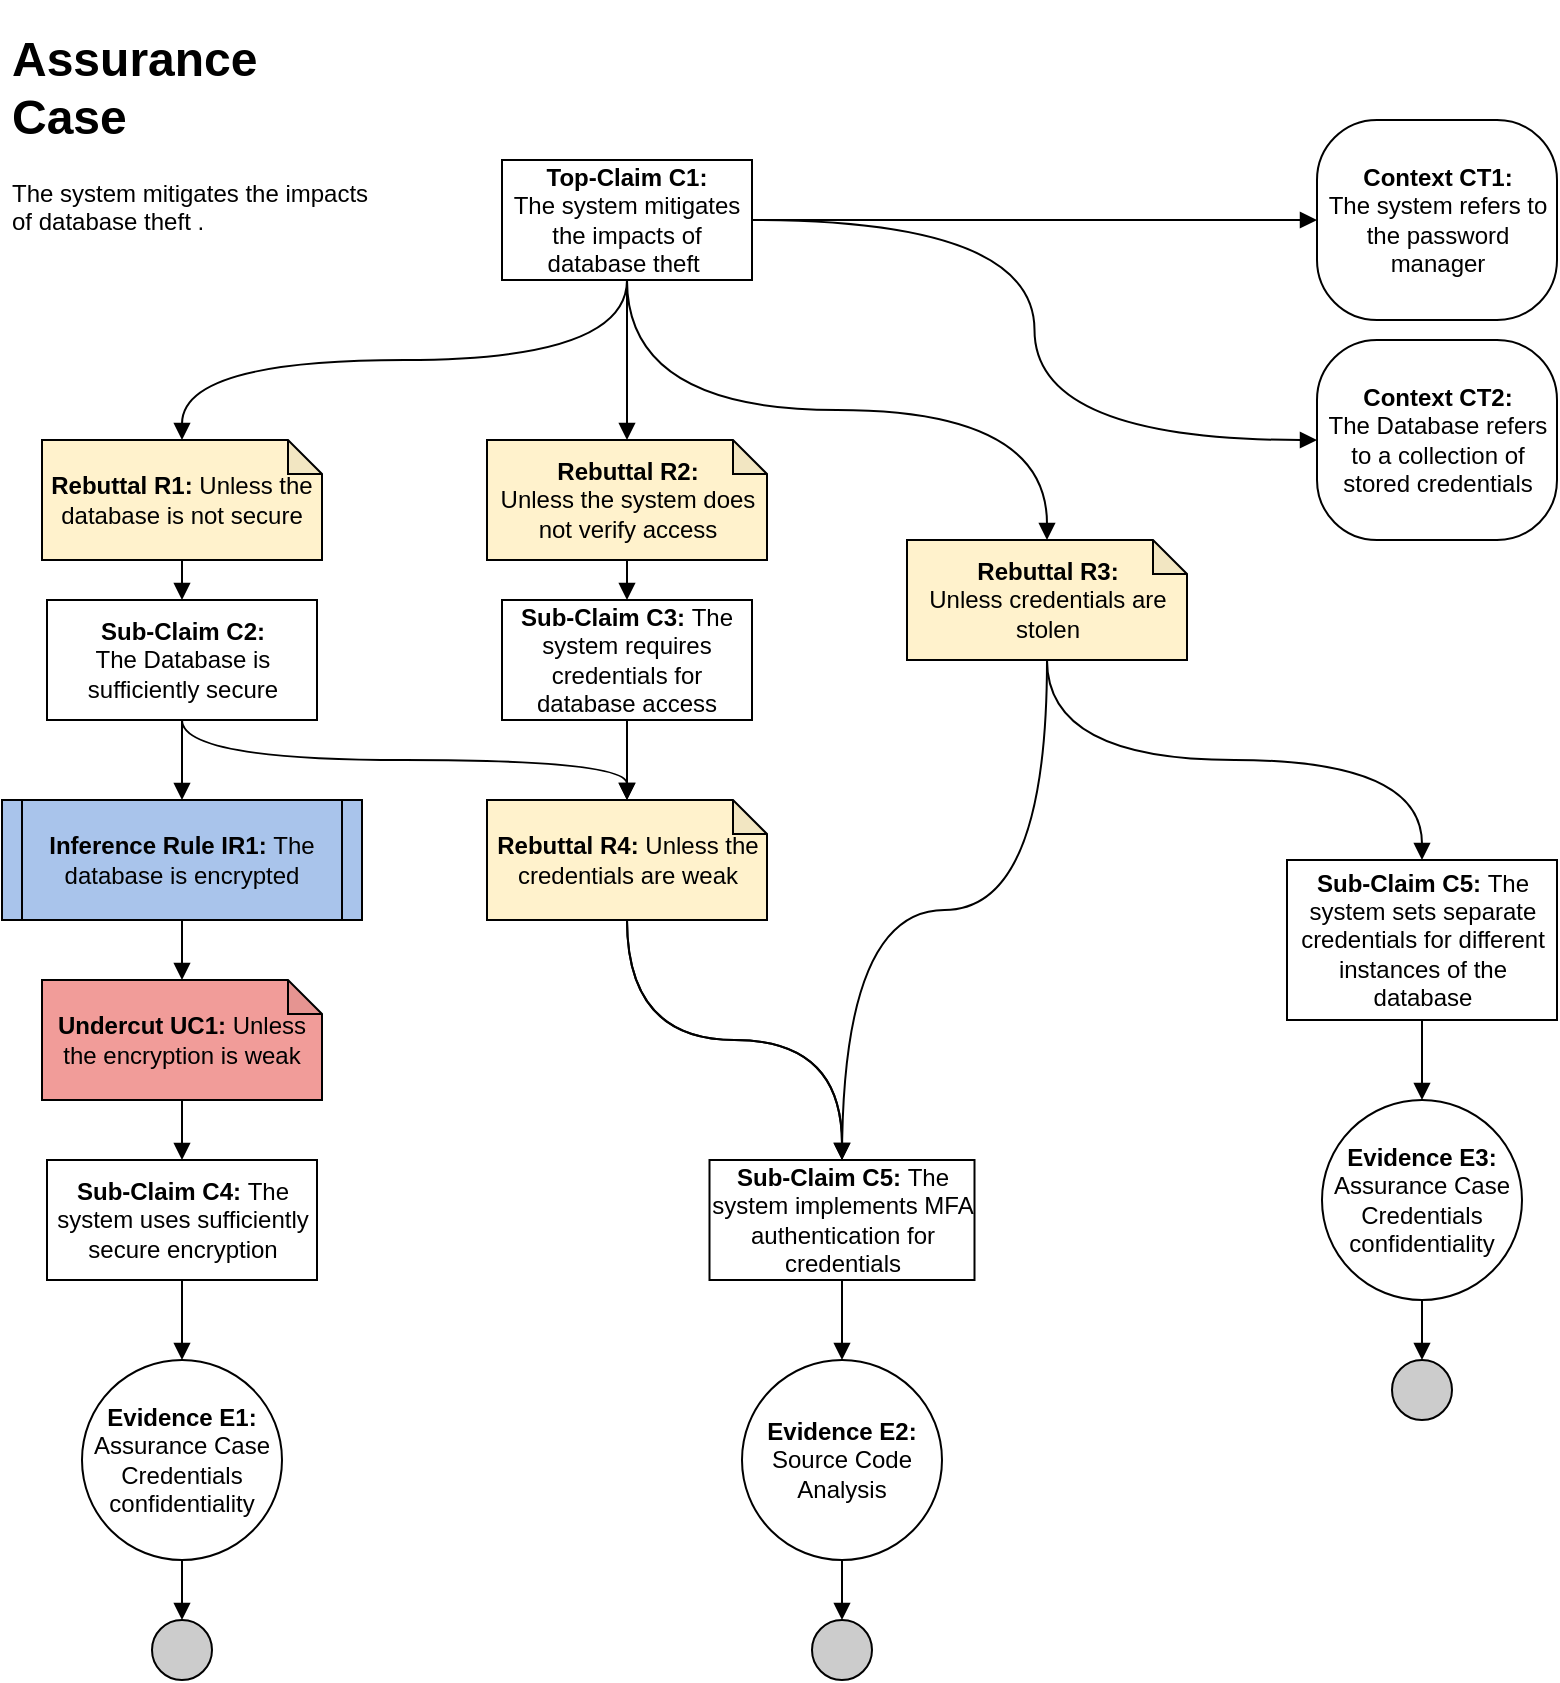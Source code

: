 <mxfile version="20.4.0" type="device"><diagram id="2RAkf9iS2bYrb-5zrusB" name="Page-1"><mxGraphModel dx="1422" dy="834" grid="1" gridSize="10" guides="1" tooltips="1" connect="1" arrows="1" fold="1" page="1" pageScale="1" pageWidth="850" pageHeight="1100" math="0" shadow="0"><root><mxCell id="0"/><mxCell id="1" parent="0"/><mxCell id="EpLoNu7SxfJ4iQwhgqlz-1" value="&lt;h1&gt;Assurance Case&lt;/h1&gt;&lt;p&gt;The system mitigates the impacts of database theft&amp;nbsp;.&lt;/p&gt;" style="text;html=1;strokeColor=none;fillColor=none;spacing=5;spacingTop=-20;whiteSpace=wrap;overflow=hidden;rounded=0;" parent="1" vertex="1"><mxGeometry x="20" y="20" width="190" height="150" as="geometry"/></mxCell><mxCell id="EpLoNu7SxfJ4iQwhgqlz-6" value="" style="edgeStyle=orthogonalEdgeStyle;rounded=0;orthogonalLoop=1;jettySize=auto;html=1;endArrow=block;endFill=1;curved=1;exitX=0.5;exitY=1;exitDx=0;exitDy=0;" parent="1" source="EpLoNu7SxfJ4iQwhgqlz-2" target="EpLoNu7SxfJ4iQwhgqlz-5" edge="1"><mxGeometry relative="1" as="geometry"/></mxCell><mxCell id="EpLoNu7SxfJ4iQwhgqlz-37" style="edgeStyle=orthogonalEdgeStyle;curved=1;rounded=0;orthogonalLoop=1;jettySize=auto;html=1;exitX=0.5;exitY=1;exitDx=0;exitDy=0;endArrow=block;endFill=1;" parent="1" source="EpLoNu7SxfJ4iQwhgqlz-8" target="EpLoNu7SxfJ4iQwhgqlz-36" edge="1"><mxGeometry relative="1" as="geometry"/></mxCell><mxCell id="EpLoNu7SxfJ4iQwhgqlz-2" value="&lt;b&gt;Top-Claim C1:&lt;br&gt;&lt;/b&gt;The system mitigates the impacts of database theft&amp;nbsp;" style="rounded=0;whiteSpace=wrap;html=1;" parent="1" vertex="1"><mxGeometry x="270" y="90" width="125" height="60" as="geometry"/></mxCell><mxCell id="EpLoNu7SxfJ4iQwhgqlz-3" value="&lt;b&gt;Context CT1:&lt;/b&gt;&lt;br&gt;The system refers to the password manager" style="rounded=1;whiteSpace=wrap;html=1;arcSize=30;" parent="1" vertex="1"><mxGeometry x="677.5" y="70" width="120" height="100" as="geometry"/></mxCell><mxCell id="EpLoNu7SxfJ4iQwhgqlz-9" style="edgeStyle=orthogonalEdgeStyle;curved=1;rounded=0;orthogonalLoop=1;jettySize=auto;html=1;endArrow=block;endFill=1;" parent="1" source="EpLoNu7SxfJ4iQwhgqlz-5" target="EpLoNu7SxfJ4iQwhgqlz-8" edge="1"><mxGeometry relative="1" as="geometry"/></mxCell><mxCell id="EpLoNu7SxfJ4iQwhgqlz-5" value="&lt;b&gt;Rebuttal R1:&lt;/b&gt; Unless the database is not secure" style="shape=note;whiteSpace=wrap;html=1;backgroundOutline=1;darkOpacity=0.05;size=17;fillColor=#FFF2CC;" parent="1" vertex="1"><mxGeometry x="40" y="230" width="140" height="60" as="geometry"/></mxCell><mxCell id="EpLoNu7SxfJ4iQwhgqlz-8" value="&lt;b&gt;Sub-Claim C2:&lt;br&gt;&lt;/b&gt;The Database is sufficiently secure" style="rounded=0;whiteSpace=wrap;html=1;" parent="1" vertex="1"><mxGeometry x="42.5" y="310" width="135" height="60" as="geometry"/></mxCell><mxCell id="EpLoNu7SxfJ4iQwhgqlz-39" style="edgeStyle=orthogonalEdgeStyle;curved=1;rounded=0;orthogonalLoop=1;jettySize=auto;html=1;entryX=0.5;entryY=0;entryDx=0;entryDy=0;entryPerimeter=0;endArrow=block;endFill=1;" parent="1" source="EpLoNu7SxfJ4iQwhgqlz-36" target="EpLoNu7SxfJ4iQwhgqlz-38" edge="1"><mxGeometry relative="1" as="geometry"/></mxCell><mxCell id="EpLoNu7SxfJ4iQwhgqlz-36" value="&lt;b&gt;Inference Rule IR1:&lt;/b&gt;&amp;nbsp;The database is encrypted" style="shape=process;whiteSpace=wrap;html=1;backgroundOutline=1;fillColor=#A9C4EB;size=0.056;" parent="1" vertex="1"><mxGeometry x="20" y="410" width="180" height="60" as="geometry"/></mxCell><mxCell id="EpLoNu7SxfJ4iQwhgqlz-41" style="edgeStyle=orthogonalEdgeStyle;curved=1;rounded=0;orthogonalLoop=1;jettySize=auto;html=1;endArrow=block;endFill=1;exitX=0.5;exitY=1;exitDx=0;exitDy=0;exitPerimeter=0;entryX=0.5;entryY=0;entryDx=0;entryDy=0;" parent="1" source="EpLoNu7SxfJ4iQwhgqlz-38" target="j7rFS1XTfW2wFQqywabp-25" edge="1"><mxGeometry relative="1" as="geometry"><mxPoint x="420" y="970" as="targetPoint"/></mxGeometry></mxCell><mxCell id="EpLoNu7SxfJ4iQwhgqlz-38" value="&lt;b&gt;Undercut UC1:&lt;/b&gt; Unless the encryption is weak" style="shape=note;whiteSpace=wrap;html=1;backgroundOutline=1;darkOpacity=0.05;size=17;fillColor=#F19C99;" parent="1" vertex="1"><mxGeometry x="40" y="500" width="140" height="60" as="geometry"/></mxCell><mxCell id="QbjPwMNyyTx8GkZfEhtz-4" value="&lt;b&gt;Context CT2:&lt;/b&gt;&lt;br&gt;The Database refers to a collection of stored credentials" style="rounded=1;whiteSpace=wrap;html=1;arcSize=30;" parent="1" vertex="1"><mxGeometry x="677.5" y="180" width="120" height="100" as="geometry"/></mxCell><mxCell id="QbjPwMNyyTx8GkZfEhtz-5" style="edgeStyle=orthogonalEdgeStyle;curved=1;rounded=0;orthogonalLoop=1;jettySize=auto;html=1;exitX=1;exitY=0.5;exitDx=0;exitDy=0;endArrow=block;endFill=1;entryX=0;entryY=0.5;entryDx=0;entryDy=0;" parent="1" source="EpLoNu7SxfJ4iQwhgqlz-2" target="QbjPwMNyyTx8GkZfEhtz-4" edge="1"><mxGeometry relative="1" as="geometry"><mxPoint x="232.5" y="310" as="sourcePoint"/><mxPoint x="445" y="390" as="targetPoint"/></mxGeometry></mxCell><mxCell id="QbjPwMNyyTx8GkZfEhtz-6" style="edgeStyle=orthogonalEdgeStyle;curved=1;rounded=0;orthogonalLoop=1;jettySize=auto;html=1;exitX=1;exitY=0.5;exitDx=0;exitDy=0;endArrow=block;endFill=1;entryX=0;entryY=0.5;entryDx=0;entryDy=0;" parent="1" source="EpLoNu7SxfJ4iQwhgqlz-2" target="EpLoNu7SxfJ4iQwhgqlz-3" edge="1"><mxGeometry relative="1" as="geometry"><mxPoint x="342.5" y="60" as="sourcePoint"/><mxPoint x="555" y="140" as="targetPoint"/></mxGeometry></mxCell><mxCell id="QbjPwMNyyTx8GkZfEhtz-7" value="&lt;b&gt;Evidence E1:&lt;/b&gt;&lt;br&gt;Assurance Case Credentials confidentiality" style="ellipse;whiteSpace=wrap;html=1;aspect=fixed;fillColor=#ffffff;rounded=0;" parent="1" vertex="1"><mxGeometry x="60" y="690" width="100" height="100" as="geometry"/></mxCell><mxCell id="j7rFS1XTfW2wFQqywabp-1" value="&lt;b&gt;Rebuttal R2:&lt;/b&gt; &lt;br&gt;Unless the system does not verify access" style="shape=note;whiteSpace=wrap;html=1;backgroundOutline=1;darkOpacity=0.05;size=17;fillColor=#FFF2CC;" parent="1" vertex="1"><mxGeometry x="262.5" y="230" width="140" height="60" as="geometry"/></mxCell><mxCell id="j7rFS1XTfW2wFQqywabp-2" style="edgeStyle=orthogonalEdgeStyle;curved=1;rounded=0;orthogonalLoop=1;jettySize=auto;html=1;exitX=0.5;exitY=1;exitDx=0;exitDy=0;endArrow=block;endFill=1;entryX=0.5;entryY=0;entryDx=0;entryDy=0;entryPerimeter=0;" parent="1" source="EpLoNu7SxfJ4iQwhgqlz-2" target="j7rFS1XTfW2wFQqywabp-1" edge="1"><mxGeometry relative="1" as="geometry"><mxPoint x="290" y="360" as="sourcePoint"/><mxPoint x="502.5" y="440" as="targetPoint"/></mxGeometry></mxCell><mxCell id="j7rFS1XTfW2wFQqywabp-3" value="&lt;b&gt;Sub-Claim C3: &lt;/b&gt;The system requires credentials for database access" style="rounded=0;whiteSpace=wrap;html=1;" parent="1" vertex="1"><mxGeometry x="270" y="310" width="125" height="60" as="geometry"/></mxCell><mxCell id="j7rFS1XTfW2wFQqywabp-5" value="&lt;b&gt;Rebuttal R3:&lt;/b&gt; &lt;br&gt;Unless credentials are stolen" style="shape=note;whiteSpace=wrap;html=1;backgroundOutline=1;darkOpacity=0.05;size=17;fillColor=#FFF2CC;" parent="1" vertex="1"><mxGeometry x="472.5" y="280" width="140" height="60" as="geometry"/></mxCell><mxCell id="j7rFS1XTfW2wFQqywabp-9" value="&lt;b&gt;Sub-Claim C5: &lt;/b&gt;The system implements MFA authentication for credentials" style="rounded=0;whiteSpace=wrap;html=1;" parent="1" vertex="1"><mxGeometry x="373.75" y="590" width="132.5" height="60" as="geometry"/></mxCell><mxCell id="j7rFS1XTfW2wFQqywabp-11" style="edgeStyle=orthogonalEdgeStyle;curved=1;rounded=0;orthogonalLoop=1;jettySize=auto;html=1;exitX=0.5;exitY=1;exitDx=0;exitDy=0;endArrow=block;endFill=1;entryX=0.5;entryY=0;entryDx=0;entryDy=0;exitPerimeter=0;" parent="1" source="j7rFS1XTfW2wFQqywabp-1" target="j7rFS1XTfW2wFQqywabp-3" edge="1"><mxGeometry relative="1" as="geometry"><mxPoint x="297.5" y="320" as="sourcePoint"/><mxPoint x="510" y="400" as="targetPoint"/></mxGeometry></mxCell><mxCell id="j7rFS1XTfW2wFQqywabp-12" style="edgeStyle=orthogonalEdgeStyle;curved=1;rounded=0;orthogonalLoop=1;jettySize=auto;html=1;exitX=0.5;exitY=1;exitDx=0;exitDy=0;endArrow=block;endFill=1;exitPerimeter=0;entryX=0.5;entryY=0;entryDx=0;entryDy=0;" parent="1" source="j7rFS1XTfW2wFQqywabp-20" target="j7rFS1XTfW2wFQqywabp-9" edge="1"><mxGeometry relative="1" as="geometry"><mxPoint x="430" y="320" as="sourcePoint"/><mxPoint x="380" y="530" as="targetPoint"/></mxGeometry></mxCell><mxCell id="j7rFS1XTfW2wFQqywabp-13" style="edgeStyle=orthogonalEdgeStyle;curved=1;rounded=0;orthogonalLoop=1;jettySize=auto;html=1;exitX=0.5;exitY=1;exitDx=0;exitDy=0;endArrow=block;endFill=1;entryX=0.5;entryY=0;entryDx=0;entryDy=0;entryPerimeter=0;" parent="1" source="j7rFS1XTfW2wFQqywabp-3" target="j7rFS1XTfW2wFQqywabp-20" edge="1"><mxGeometry relative="1" as="geometry"><mxPoint x="397.5" y="160" as="sourcePoint"/><mxPoint x="332.5" y="410" as="targetPoint"/></mxGeometry></mxCell><mxCell id="j7rFS1XTfW2wFQqywabp-14" value="&lt;b&gt;Sub-Claim C5:&amp;nbsp;&lt;/b&gt;The system sets separate credentials for different instances of the database" style="rounded=0;whiteSpace=wrap;html=1;" parent="1" vertex="1"><mxGeometry x="662.5" y="440" width="135" height="80" as="geometry"/></mxCell><mxCell id="j7rFS1XTfW2wFQqywabp-15" style="edgeStyle=orthogonalEdgeStyle;curved=1;rounded=0;orthogonalLoop=1;jettySize=auto;html=1;endArrow=block;endFill=1;entryX=0.5;entryY=0;entryDx=0;entryDy=0;exitX=0.5;exitY=1;exitDx=0;exitDy=0;exitPerimeter=0;" parent="1" source="j7rFS1XTfW2wFQqywabp-5" target="j7rFS1XTfW2wFQqywabp-14" edge="1"><mxGeometry relative="1" as="geometry"><mxPoint x="630" y="350" as="sourcePoint"/><mxPoint x="642.5" y="390" as="targetPoint"/></mxGeometry></mxCell><mxCell id="j7rFS1XTfW2wFQqywabp-19" style="edgeStyle=orthogonalEdgeStyle;curved=1;rounded=0;orthogonalLoop=1;jettySize=auto;html=1;exitX=0.5;exitY=1;exitDx=0;exitDy=0;endArrow=block;endFill=1;entryX=0.5;entryY=0;entryDx=0;entryDy=0;entryPerimeter=0;" parent="1" source="EpLoNu7SxfJ4iQwhgqlz-2" target="j7rFS1XTfW2wFQqywabp-5" edge="1"><mxGeometry relative="1" as="geometry"><mxPoint x="290" y="310" as="sourcePoint"/><mxPoint x="502.5" y="390" as="targetPoint"/></mxGeometry></mxCell><mxCell id="j7rFS1XTfW2wFQqywabp-22" style="edgeStyle=orthogonalEdgeStyle;curved=1;rounded=0;orthogonalLoop=1;jettySize=auto;html=1;exitX=0.5;exitY=1;exitDx=0;exitDy=0;endArrow=block;endFill=1;entryX=0.5;entryY=0;entryDx=0;entryDy=0;entryPerimeter=0;" parent="1" source="EpLoNu7SxfJ4iQwhgqlz-8" target="j7rFS1XTfW2wFQqywabp-20" edge="1"><mxGeometry relative="1" as="geometry"><mxPoint x="290" y="600" as="sourcePoint"/><mxPoint x="502.5" y="680" as="targetPoint"/></mxGeometry></mxCell><mxCell id="j7rFS1XTfW2wFQqywabp-23" style="edgeStyle=orthogonalEdgeStyle;curved=1;rounded=0;orthogonalLoop=1;jettySize=auto;html=1;endArrow=block;endFill=1;entryX=0.5;entryY=0;entryDx=0;entryDy=0;exitX=0.5;exitY=1;exitDx=0;exitDy=0;exitPerimeter=0;startArrow=none;" parent="1" source="j7rFS1XTfW2wFQqywabp-20" target="j7rFS1XTfW2wFQqywabp-9" edge="1"><mxGeometry relative="1" as="geometry"><mxPoint x="520" y="420" as="sourcePoint"/><mxPoint x="502.5" y="480" as="targetPoint"/></mxGeometry></mxCell><mxCell id="j7rFS1XTfW2wFQqywabp-25" value="&lt;b&gt;Sub-Claim C4:&lt;/b&gt;&amp;nbsp;The system uses sufficiently secure encryption" style="rounded=0;whiteSpace=wrap;html=1;" parent="1" vertex="1"><mxGeometry x="42.5" y="590" width="135" height="60" as="geometry"/></mxCell><mxCell id="j7rFS1XTfW2wFQqywabp-26" style="edgeStyle=orthogonalEdgeStyle;curved=1;rounded=0;orthogonalLoop=1;jettySize=auto;html=1;exitX=0.5;exitY=1;exitDx=0;exitDy=0;endArrow=block;endFill=1;entryX=0.5;entryY=0;entryDx=0;entryDy=0;" parent="1" source="j7rFS1XTfW2wFQqywabp-25" target="QbjPwMNyyTx8GkZfEhtz-7" edge="1"><mxGeometry relative="1" as="geometry"><mxPoint x="280" y="470" as="sourcePoint"/><mxPoint x="492.5" y="550" as="targetPoint"/></mxGeometry></mxCell><mxCell id="j7rFS1XTfW2wFQqywabp-27" value="" style="ellipse;whiteSpace=wrap;html=1;aspect=fixed;fillColor=#CCCCCC;" parent="1" vertex="1"><mxGeometry x="95" y="820" width="30" height="30" as="geometry"/></mxCell><mxCell id="j7rFS1XTfW2wFQqywabp-28" style="edgeStyle=orthogonalEdgeStyle;curved=1;rounded=0;orthogonalLoop=1;jettySize=auto;html=1;exitX=0.5;exitY=1;exitDx=0;exitDy=0;endArrow=block;endFill=1;entryX=0.5;entryY=0;entryDx=0;entryDy=0;" parent="1" source="QbjPwMNyyTx8GkZfEhtz-7" target="j7rFS1XTfW2wFQqywabp-27" edge="1"><mxGeometry relative="1" as="geometry"><mxPoint x="280" y="870" as="sourcePoint"/><mxPoint x="492.5" y="950" as="targetPoint"/></mxGeometry></mxCell><mxCell id="j7rFS1XTfW2wFQqywabp-20" value="&lt;b&gt;Rebuttal R4: &lt;/b&gt;Unless the credentials are weak" style="shape=note;whiteSpace=wrap;html=1;backgroundOutline=1;darkOpacity=0.05;size=17;fillColor=#FFF2CC;" parent="1" vertex="1"><mxGeometry x="262.5" y="410" width="140" height="60" as="geometry"/></mxCell><mxCell id="j7rFS1XTfW2wFQqywabp-29" value="" style="edgeStyle=orthogonalEdgeStyle;curved=1;rounded=0;orthogonalLoop=1;jettySize=auto;html=1;endArrow=none;endFill=1;entryX=0.5;entryY=0;entryDx=0;entryDy=0;exitX=0.5;exitY=1;exitDx=0;exitDy=0;exitPerimeter=0;" parent="1" source="j7rFS1XTfW2wFQqywabp-5" target="j7rFS1XTfW2wFQqywabp-9" edge="1"><mxGeometry relative="1" as="geometry"><mxPoint x="540" y="290" as="sourcePoint"/><mxPoint x="332.5" y="600" as="targetPoint"/></mxGeometry></mxCell><mxCell id="j7rFS1XTfW2wFQqywabp-31" value="&lt;b&gt;Evidence E2:&lt;/b&gt;&lt;br&gt;Source Code Analysis" style="ellipse;whiteSpace=wrap;html=1;aspect=fixed;fillColor=#ffffff;rounded=0;" parent="1" vertex="1"><mxGeometry x="390" y="690" width="100" height="100" as="geometry"/></mxCell><mxCell id="j7rFS1XTfW2wFQqywabp-32" style="edgeStyle=orthogonalEdgeStyle;curved=1;rounded=0;orthogonalLoop=1;jettySize=auto;html=1;exitX=0.5;exitY=1;exitDx=0;exitDy=0;endArrow=block;endFill=1;entryX=0.5;entryY=0;entryDx=0;entryDy=0;" parent="1" source="j7rFS1XTfW2wFQqywabp-9" target="j7rFS1XTfW2wFQqywabp-31" edge="1"><mxGeometry relative="1" as="geometry"><mxPoint x="280" y="550" as="sourcePoint"/><mxPoint x="492.5" y="630" as="targetPoint"/></mxGeometry></mxCell><mxCell id="j7rFS1XTfW2wFQqywabp-34" value="" style="ellipse;whiteSpace=wrap;html=1;aspect=fixed;fillColor=#CCCCCC;" parent="1" vertex="1"><mxGeometry x="425" y="820" width="30" height="30" as="geometry"/></mxCell><mxCell id="j7rFS1XTfW2wFQqywabp-35" style="edgeStyle=orthogonalEdgeStyle;curved=1;rounded=0;orthogonalLoop=1;jettySize=auto;html=1;exitX=0.5;exitY=1;exitDx=0;exitDy=0;endArrow=block;endFill=1;entryX=0.5;entryY=0;entryDx=0;entryDy=0;" parent="1" source="j7rFS1XTfW2wFQqywabp-31" target="j7rFS1XTfW2wFQqywabp-34" edge="1"><mxGeometry relative="1" as="geometry"><mxPoint x="280" y="550" as="sourcePoint"/><mxPoint x="440" y="820" as="targetPoint"/></mxGeometry></mxCell><mxCell id="F1LNutNbcEb_k0y7dHnC-1" value="&lt;b&gt;Evidence E3:&lt;/b&gt;&lt;br&gt;Assurance Case Credentials confidentiality" style="ellipse;whiteSpace=wrap;html=1;aspect=fixed;fillColor=#ffffff;rounded=0;" vertex="1" parent="1"><mxGeometry x="680" y="560" width="100" height="100" as="geometry"/></mxCell><mxCell id="F1LNutNbcEb_k0y7dHnC-2" style="edgeStyle=orthogonalEdgeStyle;curved=1;rounded=0;orthogonalLoop=1;jettySize=auto;html=1;endArrow=block;endFill=1;entryX=0.5;entryY=0;entryDx=0;entryDy=0;exitX=0.5;exitY=1;exitDx=0;exitDy=0;" edge="1" parent="1" target="F1LNutNbcEb_k0y7dHnC-1" source="j7rFS1XTfW2wFQqywabp-14"><mxGeometry relative="1" as="geometry"><mxPoint x="730" y="520" as="sourcePoint"/><mxPoint x="1112.5" y="420" as="targetPoint"/></mxGeometry></mxCell><mxCell id="F1LNutNbcEb_k0y7dHnC-3" value="" style="ellipse;whiteSpace=wrap;html=1;aspect=fixed;fillColor=#CCCCCC;" vertex="1" parent="1"><mxGeometry x="715" y="690" width="30" height="30" as="geometry"/></mxCell><mxCell id="F1LNutNbcEb_k0y7dHnC-4" style="edgeStyle=orthogonalEdgeStyle;curved=1;rounded=0;orthogonalLoop=1;jettySize=auto;html=1;exitX=0.5;exitY=1;exitDx=0;exitDy=0;endArrow=block;endFill=1;entryX=0.5;entryY=0;entryDx=0;entryDy=0;" edge="1" parent="1" source="F1LNutNbcEb_k0y7dHnC-1" target="F1LNutNbcEb_k0y7dHnC-3"><mxGeometry relative="1" as="geometry"><mxPoint x="900" y="740" as="sourcePoint"/><mxPoint x="1112.5" y="820" as="targetPoint"/></mxGeometry></mxCell></root></mxGraphModel></diagram></mxfile>